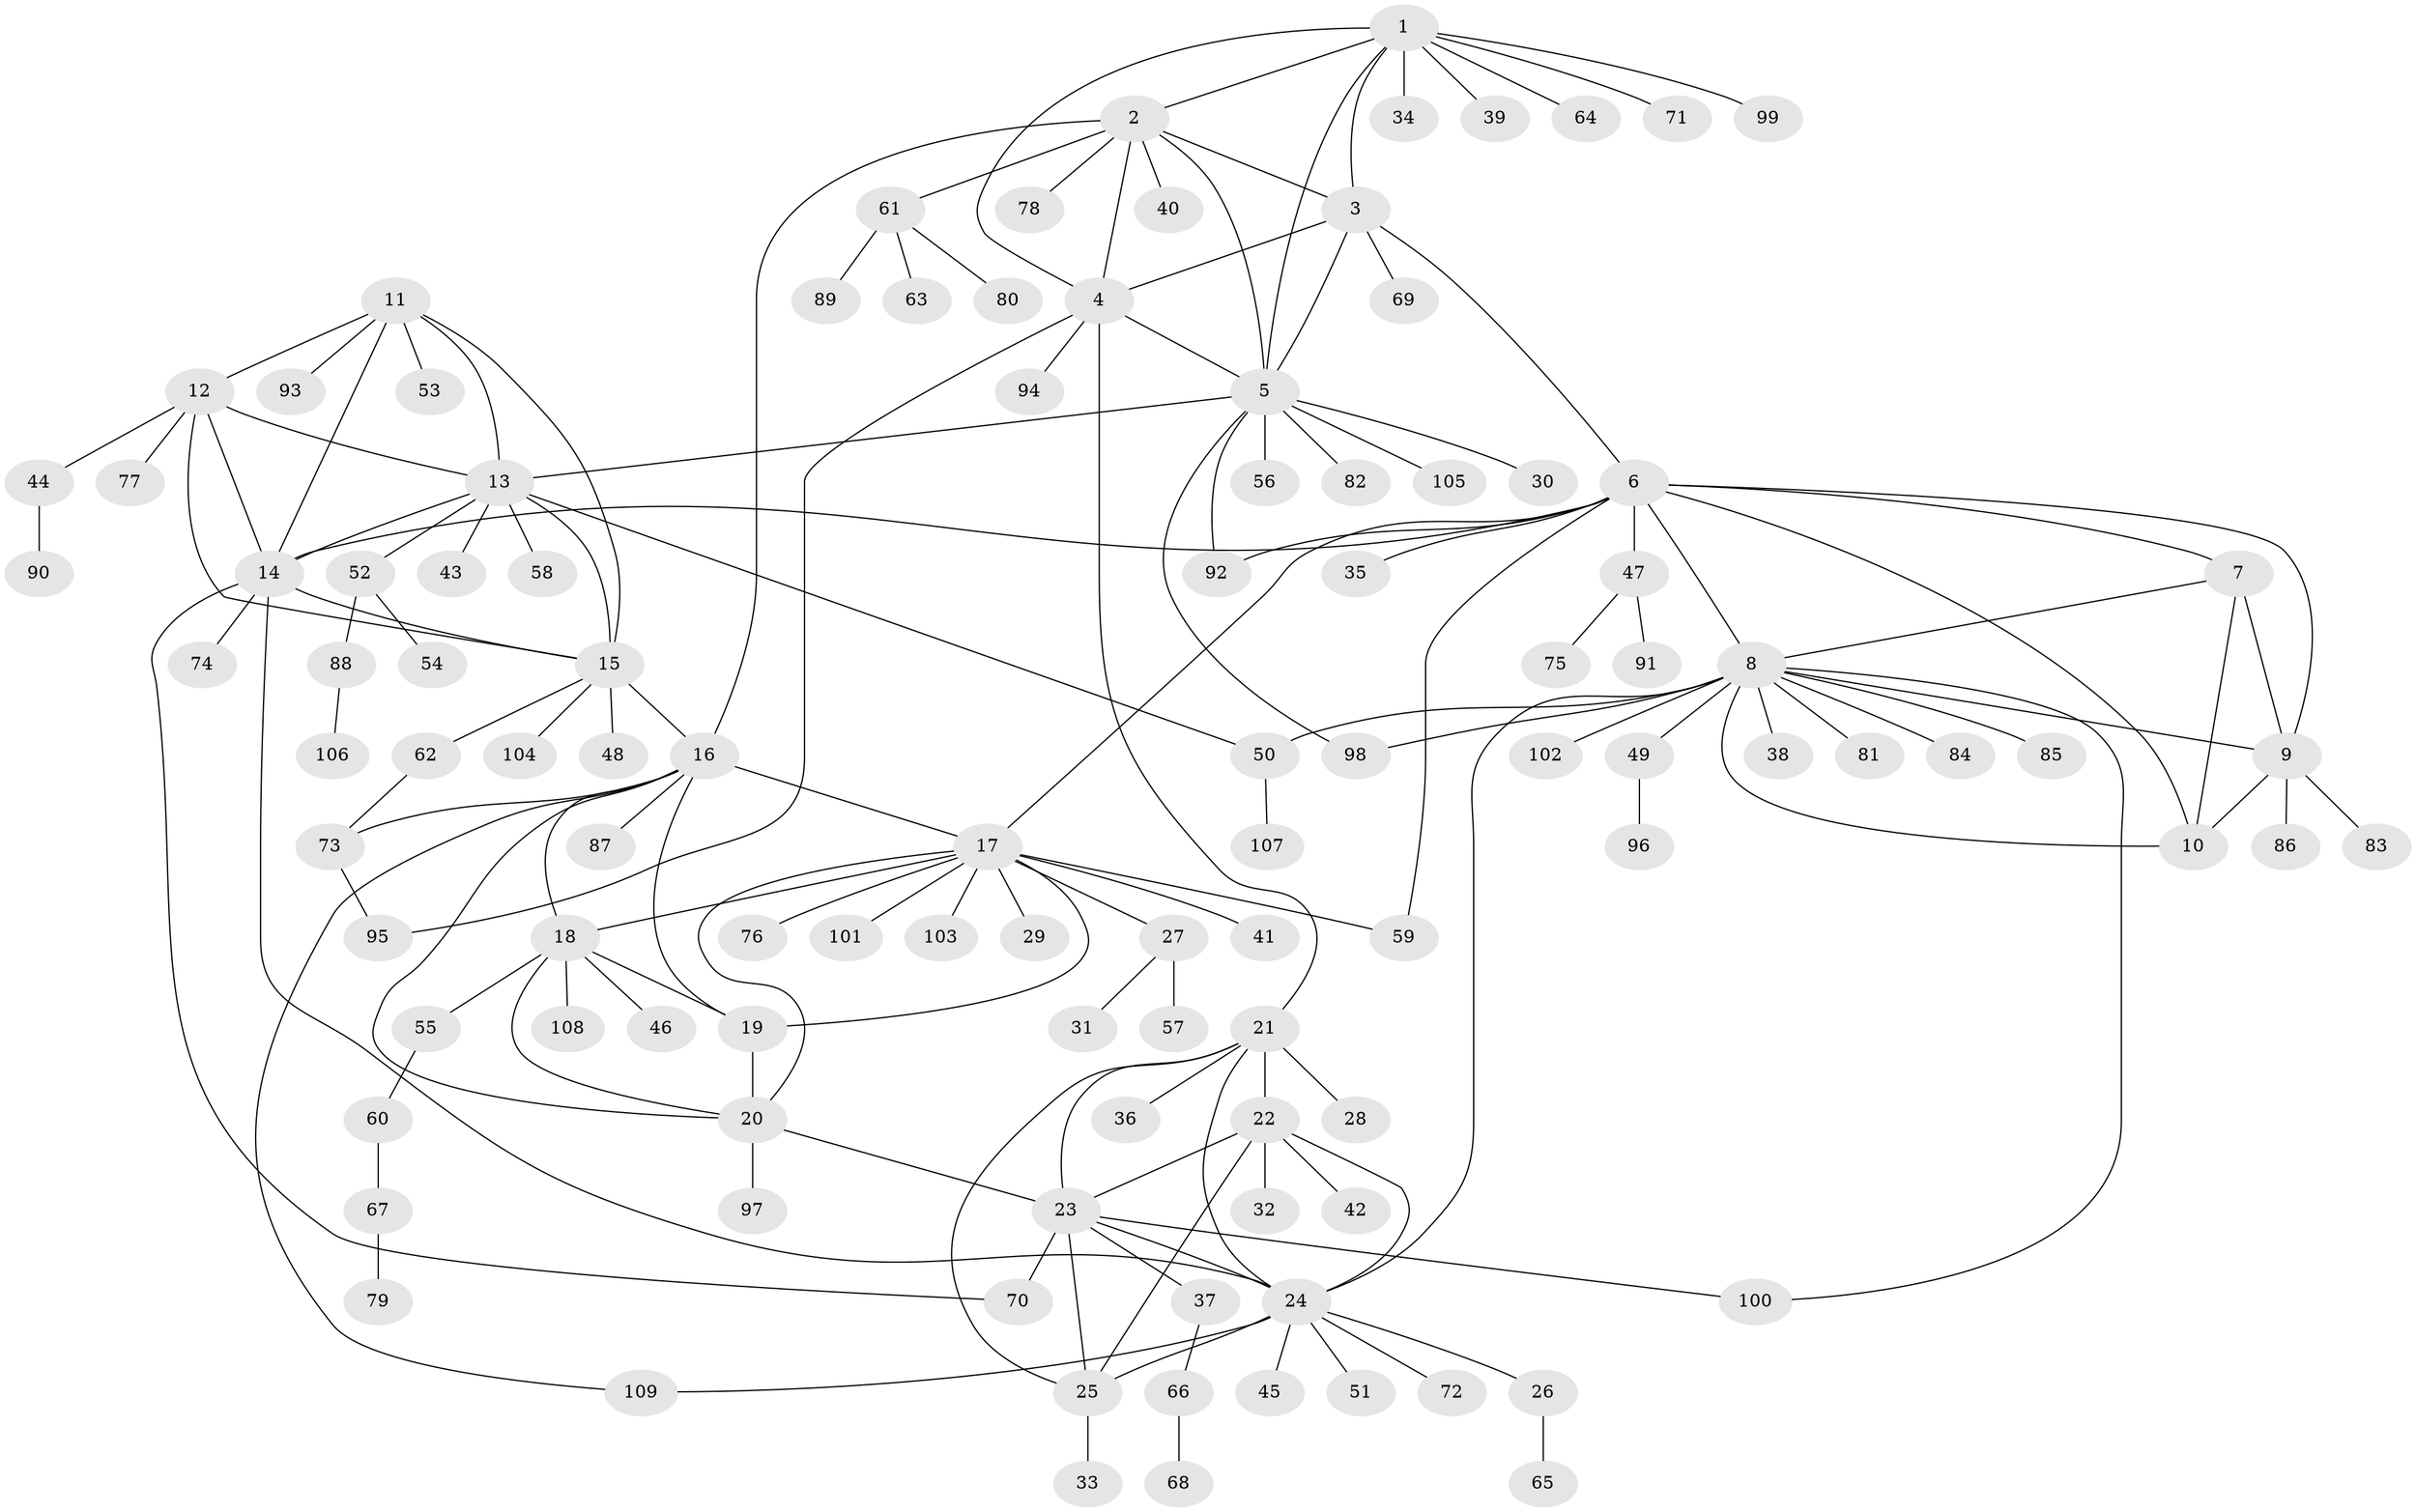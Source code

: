 // Generated by graph-tools (version 1.1) at 2025/11/02/27/25 16:11:37]
// undirected, 109 vertices, 153 edges
graph export_dot {
graph [start="1"]
  node [color=gray90,style=filled];
  1;
  2;
  3;
  4;
  5;
  6;
  7;
  8;
  9;
  10;
  11;
  12;
  13;
  14;
  15;
  16;
  17;
  18;
  19;
  20;
  21;
  22;
  23;
  24;
  25;
  26;
  27;
  28;
  29;
  30;
  31;
  32;
  33;
  34;
  35;
  36;
  37;
  38;
  39;
  40;
  41;
  42;
  43;
  44;
  45;
  46;
  47;
  48;
  49;
  50;
  51;
  52;
  53;
  54;
  55;
  56;
  57;
  58;
  59;
  60;
  61;
  62;
  63;
  64;
  65;
  66;
  67;
  68;
  69;
  70;
  71;
  72;
  73;
  74;
  75;
  76;
  77;
  78;
  79;
  80;
  81;
  82;
  83;
  84;
  85;
  86;
  87;
  88;
  89;
  90;
  91;
  92;
  93;
  94;
  95;
  96;
  97;
  98;
  99;
  100;
  101;
  102;
  103;
  104;
  105;
  106;
  107;
  108;
  109;
  1 -- 2;
  1 -- 3;
  1 -- 4;
  1 -- 5;
  1 -- 34;
  1 -- 39;
  1 -- 64;
  1 -- 71;
  1 -- 99;
  2 -- 3;
  2 -- 4;
  2 -- 5;
  2 -- 16;
  2 -- 40;
  2 -- 61;
  2 -- 78;
  3 -- 4;
  3 -- 5;
  3 -- 6;
  3 -- 69;
  4 -- 5;
  4 -- 21;
  4 -- 94;
  4 -- 95;
  5 -- 13;
  5 -- 30;
  5 -- 56;
  5 -- 82;
  5 -- 92;
  5 -- 98;
  5 -- 105;
  6 -- 7;
  6 -- 8;
  6 -- 9;
  6 -- 10;
  6 -- 14;
  6 -- 17;
  6 -- 35;
  6 -- 47;
  6 -- 59;
  6 -- 92;
  7 -- 8;
  7 -- 9;
  7 -- 10;
  8 -- 9;
  8 -- 10;
  8 -- 24;
  8 -- 38;
  8 -- 49;
  8 -- 50;
  8 -- 81;
  8 -- 84;
  8 -- 85;
  8 -- 98;
  8 -- 100;
  8 -- 102;
  9 -- 10;
  9 -- 83;
  9 -- 86;
  11 -- 12;
  11 -- 13;
  11 -- 14;
  11 -- 15;
  11 -- 53;
  11 -- 93;
  12 -- 13;
  12 -- 14;
  12 -- 15;
  12 -- 44;
  12 -- 77;
  13 -- 14;
  13 -- 15;
  13 -- 43;
  13 -- 50;
  13 -- 52;
  13 -- 58;
  14 -- 15;
  14 -- 24;
  14 -- 70;
  14 -- 74;
  15 -- 16;
  15 -- 48;
  15 -- 62;
  15 -- 104;
  16 -- 17;
  16 -- 18;
  16 -- 19;
  16 -- 20;
  16 -- 73;
  16 -- 87;
  16 -- 109;
  17 -- 18;
  17 -- 19;
  17 -- 20;
  17 -- 27;
  17 -- 29;
  17 -- 41;
  17 -- 59;
  17 -- 76;
  17 -- 101;
  17 -- 103;
  18 -- 19;
  18 -- 20;
  18 -- 46;
  18 -- 55;
  18 -- 108;
  19 -- 20;
  20 -- 23;
  20 -- 97;
  21 -- 22;
  21 -- 23;
  21 -- 24;
  21 -- 25;
  21 -- 28;
  21 -- 36;
  22 -- 23;
  22 -- 24;
  22 -- 25;
  22 -- 32;
  22 -- 42;
  23 -- 24;
  23 -- 25;
  23 -- 37;
  23 -- 70;
  23 -- 100;
  24 -- 25;
  24 -- 26;
  24 -- 45;
  24 -- 51;
  24 -- 72;
  24 -- 109;
  25 -- 33;
  26 -- 65;
  27 -- 31;
  27 -- 57;
  37 -- 66;
  44 -- 90;
  47 -- 75;
  47 -- 91;
  49 -- 96;
  50 -- 107;
  52 -- 54;
  52 -- 88;
  55 -- 60;
  60 -- 67;
  61 -- 63;
  61 -- 80;
  61 -- 89;
  62 -- 73;
  66 -- 68;
  67 -- 79;
  73 -- 95;
  88 -- 106;
}
